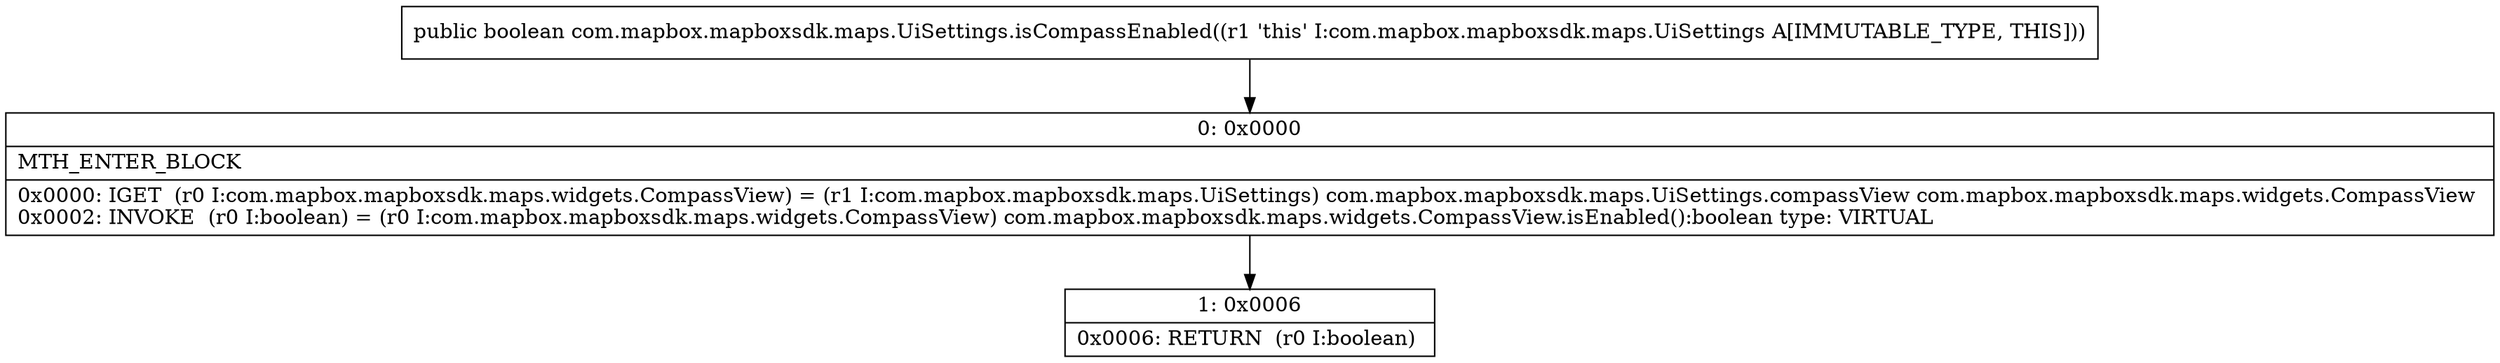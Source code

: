 digraph "CFG forcom.mapbox.mapboxsdk.maps.UiSettings.isCompassEnabled()Z" {
Node_0 [shape=record,label="{0\:\ 0x0000|MTH_ENTER_BLOCK\l|0x0000: IGET  (r0 I:com.mapbox.mapboxsdk.maps.widgets.CompassView) = (r1 I:com.mapbox.mapboxsdk.maps.UiSettings) com.mapbox.mapboxsdk.maps.UiSettings.compassView com.mapbox.mapboxsdk.maps.widgets.CompassView \l0x0002: INVOKE  (r0 I:boolean) = (r0 I:com.mapbox.mapboxsdk.maps.widgets.CompassView) com.mapbox.mapboxsdk.maps.widgets.CompassView.isEnabled():boolean type: VIRTUAL \l}"];
Node_1 [shape=record,label="{1\:\ 0x0006|0x0006: RETURN  (r0 I:boolean) \l}"];
MethodNode[shape=record,label="{public boolean com.mapbox.mapboxsdk.maps.UiSettings.isCompassEnabled((r1 'this' I:com.mapbox.mapboxsdk.maps.UiSettings A[IMMUTABLE_TYPE, THIS])) }"];
MethodNode -> Node_0;
Node_0 -> Node_1;
}

